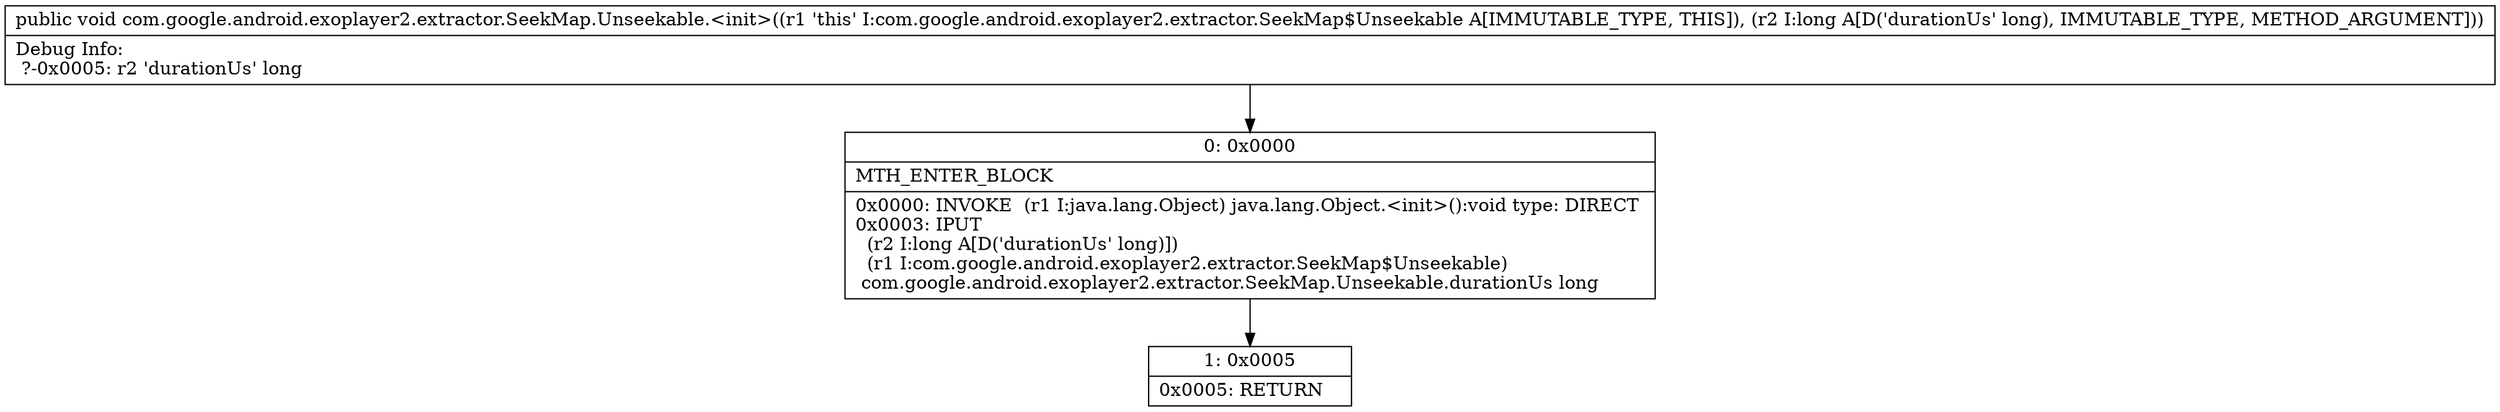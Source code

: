 digraph "CFG forcom.google.android.exoplayer2.extractor.SeekMap.Unseekable.\<init\>(J)V" {
Node_0 [shape=record,label="{0\:\ 0x0000|MTH_ENTER_BLOCK\l|0x0000: INVOKE  (r1 I:java.lang.Object) java.lang.Object.\<init\>():void type: DIRECT \l0x0003: IPUT  \l  (r2 I:long A[D('durationUs' long)])\l  (r1 I:com.google.android.exoplayer2.extractor.SeekMap$Unseekable)\l com.google.android.exoplayer2.extractor.SeekMap.Unseekable.durationUs long \l}"];
Node_1 [shape=record,label="{1\:\ 0x0005|0x0005: RETURN   \l}"];
MethodNode[shape=record,label="{public void com.google.android.exoplayer2.extractor.SeekMap.Unseekable.\<init\>((r1 'this' I:com.google.android.exoplayer2.extractor.SeekMap$Unseekable A[IMMUTABLE_TYPE, THIS]), (r2 I:long A[D('durationUs' long), IMMUTABLE_TYPE, METHOD_ARGUMENT]))  | Debug Info:\l  ?\-0x0005: r2 'durationUs' long\l}"];
MethodNode -> Node_0;
Node_0 -> Node_1;
}

